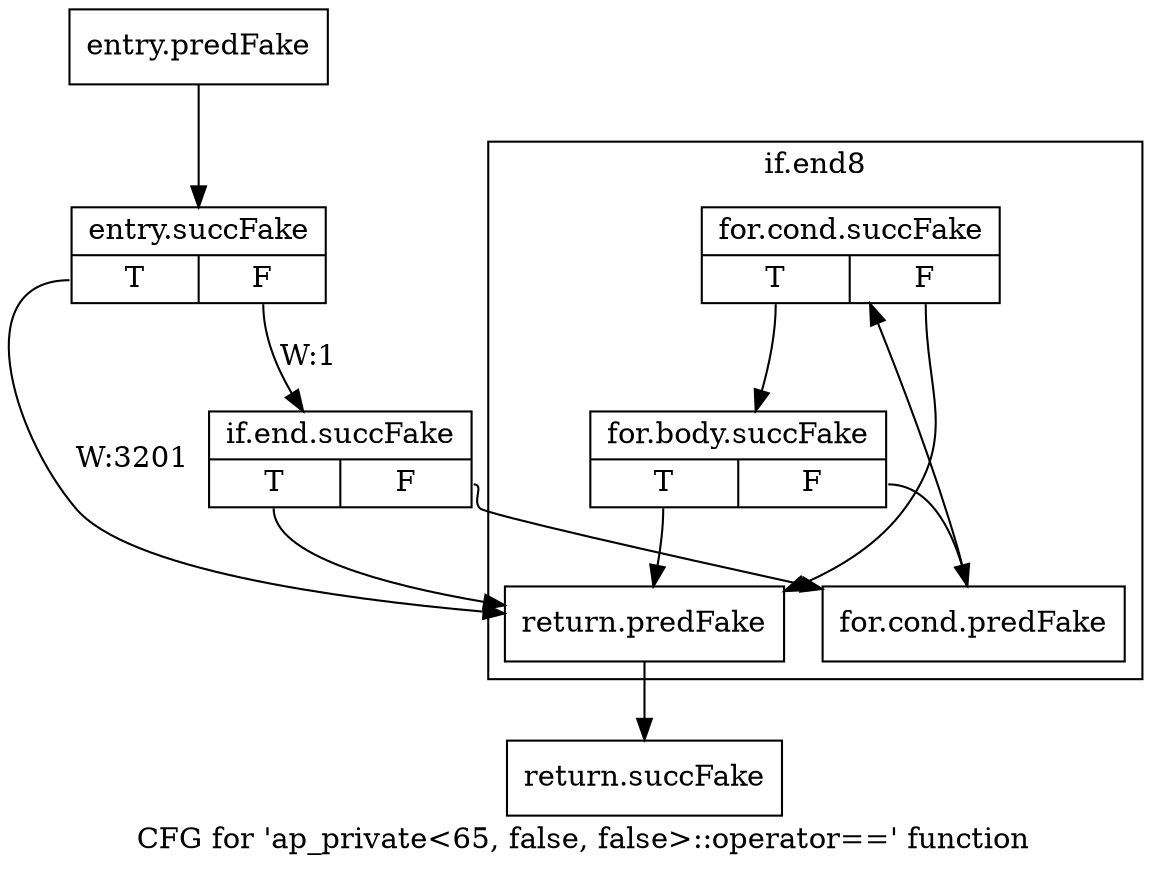 digraph "CFG for 'ap_private\<65, false, false\>::operator==' function" {
	label="CFG for 'ap_private\<65, false, false\>::operator==' function";

	Node0x3baf870 [shape=record,filename="",linenumber="",label="{entry.predFake}"];
	Node0x3baf870 -> Node0x3e80a30[ callList="" memoryops="" filename="/tools/Xilinx/Vitis_HLS/2022.1/include/etc/ap_private.h" execusionnum="3200"];
	Node0x3e80a30 [shape=record,filename="/tools/Xilinx/Vitis_HLS/2022.1/include/etc/ap_private.h",linenumber="4279",label="{entry.succFake|{<s0>T|<s1>F}}"];
	Node0x3e80a30:s0 -> Node0x3bb3940[label="W:3201" callList="" memoryops="" filename="/tools/Xilinx/Vitis_HLS/2022.1/include/etc/ap_private.h" execusionnum="3200"];
	Node0x3e80a30:s1 -> Node0x3e80ae0[label="W:1" callList="" memoryops="" filename="/tools/Xilinx/Vitis_HLS/2022.1/include/etc/ap_private.h" execusionnum="0"];
	Node0x3e80ae0 [shape=record,filename="/tools/Xilinx/Vitis_HLS/2022.1/include/etc/ap_private.h",linenumber="4283",label="{if.end.succFake|{<s0>T|<s1>F}}"];
	Node0x3e80ae0:s0 -> Node0x3bb3940[ callList="" memoryops="" filename="/tools/Xilinx/Vitis_HLS/2022.1/include/etc/ap_private.h" execusionnum="0"];
	Node0x3e80ae0:s1 -> Node0x3bb3760[ callList="" memoryops="" filename="/tools/Xilinx/Vitis_HLS/2022.1/include/etc/ap_private.h" execusionnum="0"];
	Node0x3bb3940 [shape=record,filename="/tools/Xilinx/Vitis_HLS/2022.1/include/etc/ap_private.h",linenumber="4289",label="{return.predFake}"];
	Node0x3bb3940 -> Node0x3ebbf50[ callList="" memoryops="" filename="/tools/Xilinx/Vitis_HLS/2022.1/include/etc/ap_private.h" execusionnum="0"];
	Node0x3ebbf50 [shape=record,filename="/tools/Xilinx/Vitis_HLS/2022.1/include/etc/ap_private.h",linenumber="4289",label="{return.succFake}"];
subgraph cluster_0 {
	label="if.end8";
	tripcount="0";
	invocationtime="-1";

	Node0x3bb3760 [shape=record,filename="/tools/Xilinx/Vitis_HLS/2022.1/include/etc/ap_private.h",linenumber="4286",label="{for.cond.predFake}"];
	Node0x3bb3760 -> Node0x3e80c90[ callList="" memoryops="" filename="/tools/Xilinx/Vitis_HLS/2022.1/include/etc/ap_private.h" execusionnum="0"];
	Node0x3e80c90 [shape=record,filename="/tools/Xilinx/Vitis_HLS/2022.1/include/etc/ap_private.h",linenumber="4286",label="{for.cond.succFake|{<s0>T|<s1>F}}"];
	Node0x3e80c90:s0 -> Node0x3ebbdc0[ callList="" memoryops="" filename="/tools/Xilinx/Vitis_HLS/2022.1/include/etc/ap_private.h" execusionnum="0"];
	Node0x3e80c90:s1 -> Node0x3bb3940[ callList="" memoryops="" filename="/tools/Xilinx/Vitis_HLS/2022.1/include/etc/ap_private.h" execusionnum="0"];
	Node0x3ebbdc0 [shape=record,filename="/tools/Xilinx/Vitis_HLS/2022.1/include/etc/ap_private.h",linenumber="4287",label="{for.body.succFake|{<s0>T|<s1>F}}"];
	Node0x3ebbdc0:s0 -> Node0x3bb3940[ callList="" memoryops="" filename="/tools/Xilinx/Vitis_HLS/2022.1/include/etc/ap_private.h" execusionnum="0"];
	Node0x3ebbdc0:s1 -> Node0x3bb3760[ callList="" memoryops="" filename="/tools/Xilinx/Vitis_HLS/2022.1/include/etc/ap_private.h" execusionnum="0"];
}
}
